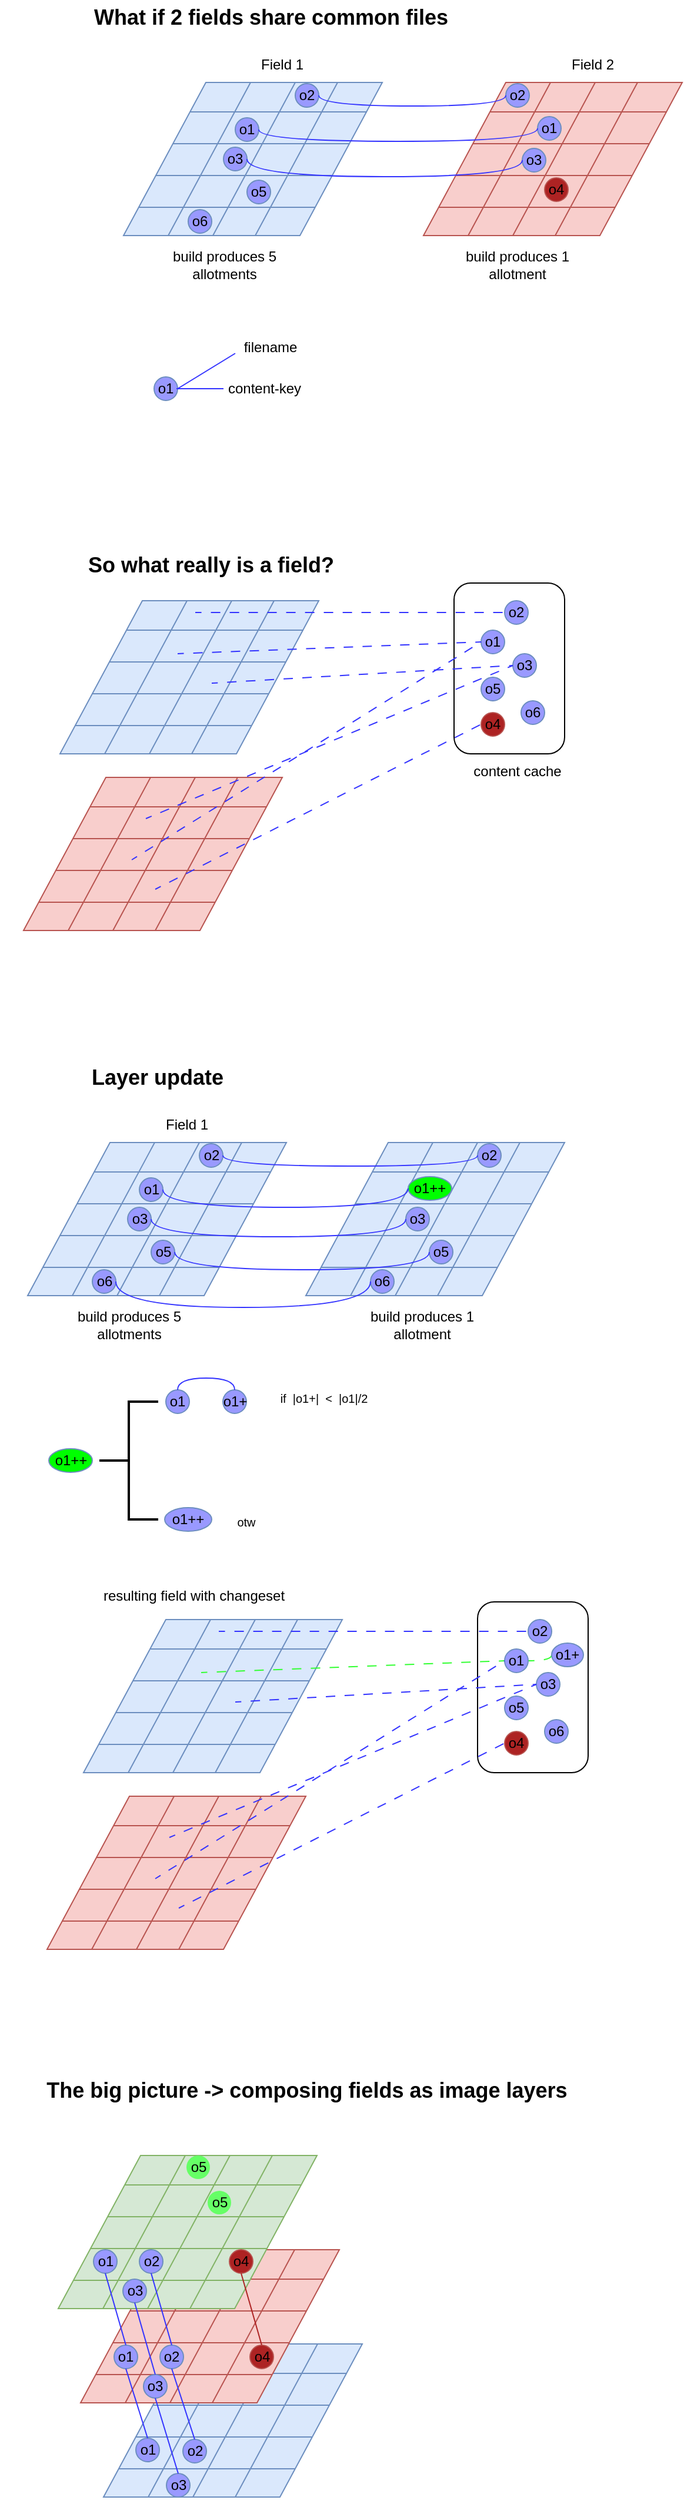 <mxfile version="16.4.0" type="device"><diagram id="jOi29RZiI9eznV0asZd0" name="Page-1"><mxGraphModel dx="1181" dy="723" grid="1" gridSize="10" guides="1" tooltips="1" connect="1" arrows="1" fold="1" page="1" pageScale="1" pageWidth="827" pageHeight="1169" math="0" shadow="0"><root><mxCell id="0"/><mxCell id="1" parent="0"/><mxCell id="IsDA17xiSCHmRBiUhdpN-130" value="" style="shape=parallelogram;perimeter=parallelogramPerimeter;whiteSpace=wrap;html=1;fixedSize=1;size=70;sketch=0;fillColor=#dae8fc;strokeColor=#6c8ebf;" parent="1" vertex="1"><mxGeometry x="270" y="1150" width="220" height="130" as="geometry"/></mxCell><mxCell id="IsDA17xiSCHmRBiUhdpN-131" value="" style="endArrow=none;html=1;rounded=0;fillColor=#dae8fc;strokeColor=#6c8ebf;" parent="1" edge="1"><mxGeometry width="50" height="50" relative="1" as="geometry"><mxPoint x="308" y="1280" as="sourcePoint"/><mxPoint x="378" y="1150" as="targetPoint"/></mxGeometry></mxCell><mxCell id="IsDA17xiSCHmRBiUhdpN-132" value="" style="endArrow=none;html=1;rounded=0;fillColor=#dae8fc;strokeColor=#6c8ebf;" parent="1" edge="1"><mxGeometry width="50" height="50" relative="1" as="geometry"><mxPoint x="346" y="1280" as="sourcePoint"/><mxPoint x="416" y="1150" as="targetPoint"/></mxGeometry></mxCell><mxCell id="IsDA17xiSCHmRBiUhdpN-133" value="" style="endArrow=none;html=1;rounded=0;fillColor=#dae8fc;strokeColor=#6c8ebf;" parent="1" edge="1"><mxGeometry width="50" height="50" relative="1" as="geometry"><mxPoint x="382" y="1280" as="sourcePoint"/><mxPoint x="452" y="1150" as="targetPoint"/></mxGeometry></mxCell><mxCell id="IsDA17xiSCHmRBiUhdpN-134" value="" style="endArrow=none;html=1;rounded=0;fillColor=#dae8fc;strokeColor=#6c8ebf;" parent="1" edge="1"><mxGeometry width="50" height="50" relative="1" as="geometry"><mxPoint x="327" y="1175" as="sourcePoint"/><mxPoint x="477" y="1175" as="targetPoint"/></mxGeometry></mxCell><mxCell id="IsDA17xiSCHmRBiUhdpN-135" value="" style="endArrow=none;html=1;rounded=0;fillColor=#dae8fc;strokeColor=#6c8ebf;" parent="1" edge="1"><mxGeometry width="50" height="50" relative="1" as="geometry"><mxPoint x="312" y="1202" as="sourcePoint"/><mxPoint x="462" y="1202" as="targetPoint"/></mxGeometry></mxCell><mxCell id="IsDA17xiSCHmRBiUhdpN-136" value="" style="endArrow=none;html=1;rounded=0;fillColor=#dae8fc;strokeColor=#6c8ebf;" parent="1" edge="1"><mxGeometry width="50" height="50" relative="1" as="geometry"><mxPoint x="297" y="1229" as="sourcePoint"/><mxPoint x="447" y="1229" as="targetPoint"/></mxGeometry></mxCell><mxCell id="IsDA17xiSCHmRBiUhdpN-137" value="" style="endArrow=none;html=1;rounded=0;fillColor=#dae8fc;strokeColor=#6c8ebf;" parent="1" edge="1"><mxGeometry width="50" height="50" relative="1" as="geometry"><mxPoint x="283" y="1256" as="sourcePoint"/><mxPoint x="433" y="1256" as="targetPoint"/></mxGeometry></mxCell><mxCell id="IsDA17xiSCHmRBiUhdpN-138" value="o1++" style="ellipse;whiteSpace=wrap;html=1;sketch=0;fillColor=#00FF00;strokeColor=#6c8ebf;" parent="1" vertex="1"><mxGeometry x="357" y="1179" width="37" height="20" as="geometry"/></mxCell><mxCell id="IsDA17xiSCHmRBiUhdpN-139" value="o2" style="ellipse;whiteSpace=wrap;html=1;sketch=0;fillColor=#9999FF;strokeColor=#6c8ebf;" parent="1" vertex="1"><mxGeometry x="416" y="1151" width="20" height="20" as="geometry"/></mxCell><mxCell id="IsDA17xiSCHmRBiUhdpN-140" value="o3" style="ellipse;whiteSpace=wrap;html=1;sketch=0;fillColor=#9999FF;strokeColor=#6c8ebf;" parent="1" vertex="1"><mxGeometry x="355" y="1205" width="20" height="20" as="geometry"/></mxCell><mxCell id="IsDA17xiSCHmRBiUhdpN-141" value="o6" style="ellipse;whiteSpace=wrap;html=1;sketch=0;fillColor=#9999FF;strokeColor=#6c8ebf;" parent="1" vertex="1"><mxGeometry x="325" y="1258" width="20" height="20" as="geometry"/></mxCell><mxCell id="IsDA17xiSCHmRBiUhdpN-142" value="o5" style="ellipse;whiteSpace=wrap;html=1;sketch=0;fillColor=#9999FF;strokeColor=#6c8ebf;" parent="1" vertex="1"><mxGeometry x="375" y="1233" width="20" height="20" as="geometry"/></mxCell><mxCell id="IsDA17xiSCHmRBiUhdpN-88" value="" style="rounded=1;whiteSpace=wrap;html=1;sketch=0;fillColor=none;" parent="1" vertex="1"><mxGeometry x="396" y="675" width="94" height="145" as="geometry"/></mxCell><mxCell id="IsDA17xiSCHmRBiUhdpN-22" value="" style="shape=parallelogram;perimeter=parallelogramPerimeter;whiteSpace=wrap;html=1;fixedSize=1;size=70;sketch=0;fillColor=#f8cecc;strokeColor=#b85450;" parent="1" vertex="1"><mxGeometry x="370" y="250" width="220" height="130" as="geometry"/></mxCell><mxCell id="IsDA17xiSCHmRBiUhdpN-23" value="" style="endArrow=none;html=1;rounded=0;fillColor=#f8cecc;strokeColor=#b85450;" parent="1" edge="1"><mxGeometry width="50" height="50" relative="1" as="geometry"><mxPoint x="408" y="380" as="sourcePoint"/><mxPoint x="478" y="250" as="targetPoint"/></mxGeometry></mxCell><mxCell id="IsDA17xiSCHmRBiUhdpN-24" value="" style="endArrow=none;html=1;rounded=0;fillColor=#f8cecc;strokeColor=#b85450;" parent="1" edge="1"><mxGeometry width="50" height="50" relative="1" as="geometry"><mxPoint x="446" y="380" as="sourcePoint"/><mxPoint x="516" y="250" as="targetPoint"/></mxGeometry></mxCell><mxCell id="IsDA17xiSCHmRBiUhdpN-25" value="" style="endArrow=none;html=1;rounded=0;fillColor=#f8cecc;strokeColor=#b85450;" parent="1" edge="1"><mxGeometry width="50" height="50" relative="1" as="geometry"><mxPoint x="482" y="380" as="sourcePoint"/><mxPoint x="552" y="250" as="targetPoint"/></mxGeometry></mxCell><mxCell id="IsDA17xiSCHmRBiUhdpN-26" value="" style="endArrow=none;html=1;rounded=0;fillColor=#f8cecc;strokeColor=#b85450;" parent="1" edge="1"><mxGeometry width="50" height="50" relative="1" as="geometry"><mxPoint x="427" y="275" as="sourcePoint"/><mxPoint x="577" y="275" as="targetPoint"/></mxGeometry></mxCell><mxCell id="IsDA17xiSCHmRBiUhdpN-27" value="" style="endArrow=none;html=1;rounded=0;fillColor=#f8cecc;strokeColor=#b85450;" parent="1" edge="1"><mxGeometry width="50" height="50" relative="1" as="geometry"><mxPoint x="412" y="302" as="sourcePoint"/><mxPoint x="562" y="302" as="targetPoint"/></mxGeometry></mxCell><mxCell id="IsDA17xiSCHmRBiUhdpN-28" value="" style="endArrow=none;html=1;rounded=0;fillColor=#f8cecc;strokeColor=#b85450;" parent="1" edge="1"><mxGeometry width="50" height="50" relative="1" as="geometry"><mxPoint x="397" y="329" as="sourcePoint"/><mxPoint x="547" y="329" as="targetPoint"/></mxGeometry></mxCell><mxCell id="IsDA17xiSCHmRBiUhdpN-29" value="" style="endArrow=none;html=1;rounded=0;fillColor=#f8cecc;strokeColor=#b85450;" parent="1" edge="1"><mxGeometry width="50" height="50" relative="1" as="geometry"><mxPoint x="383" y="356" as="sourcePoint"/><mxPoint x="533" y="356" as="targetPoint"/></mxGeometry></mxCell><mxCell id="IsDA17xiSCHmRBiUhdpN-1" value="" style="shape=parallelogram;perimeter=parallelogramPerimeter;whiteSpace=wrap;html=1;fixedSize=1;size=70;sketch=0;fillColor=#dae8fc;strokeColor=#6c8ebf;" parent="1" vertex="1"><mxGeometry x="115" y="250" width="220" height="130" as="geometry"/></mxCell><mxCell id="IsDA17xiSCHmRBiUhdpN-4" value="" style="endArrow=none;html=1;rounded=0;fillColor=#dae8fc;strokeColor=#6c8ebf;" parent="1" edge="1"><mxGeometry width="50" height="50" relative="1" as="geometry"><mxPoint x="153" y="380" as="sourcePoint"/><mxPoint x="223" y="250" as="targetPoint"/></mxGeometry></mxCell><mxCell id="IsDA17xiSCHmRBiUhdpN-5" value="" style="endArrow=none;html=1;rounded=0;fillColor=#dae8fc;strokeColor=#6c8ebf;" parent="1" edge="1"><mxGeometry width="50" height="50" relative="1" as="geometry"><mxPoint x="191" y="380" as="sourcePoint"/><mxPoint x="261" y="250" as="targetPoint"/></mxGeometry></mxCell><mxCell id="IsDA17xiSCHmRBiUhdpN-6" value="" style="endArrow=none;html=1;rounded=0;fillColor=#dae8fc;strokeColor=#6c8ebf;" parent="1" edge="1"><mxGeometry width="50" height="50" relative="1" as="geometry"><mxPoint x="227" y="380" as="sourcePoint"/><mxPoint x="297" y="250" as="targetPoint"/></mxGeometry></mxCell><mxCell id="IsDA17xiSCHmRBiUhdpN-7" value="" style="endArrow=none;html=1;rounded=0;fillColor=#dae8fc;strokeColor=#6c8ebf;" parent="1" edge="1"><mxGeometry width="50" height="50" relative="1" as="geometry"><mxPoint x="172" y="275" as="sourcePoint"/><mxPoint x="322" y="275" as="targetPoint"/></mxGeometry></mxCell><mxCell id="IsDA17xiSCHmRBiUhdpN-8" value="" style="endArrow=none;html=1;rounded=0;fillColor=#dae8fc;strokeColor=#6c8ebf;" parent="1" edge="1"><mxGeometry width="50" height="50" relative="1" as="geometry"><mxPoint x="157" y="302" as="sourcePoint"/><mxPoint x="307" y="302" as="targetPoint"/></mxGeometry></mxCell><mxCell id="IsDA17xiSCHmRBiUhdpN-9" value="" style="endArrow=none;html=1;rounded=0;fillColor=#dae8fc;strokeColor=#6c8ebf;" parent="1" edge="1"><mxGeometry width="50" height="50" relative="1" as="geometry"><mxPoint x="142" y="329" as="sourcePoint"/><mxPoint x="292" y="329" as="targetPoint"/></mxGeometry></mxCell><mxCell id="IsDA17xiSCHmRBiUhdpN-10" value="" style="endArrow=none;html=1;rounded=0;fillColor=#dae8fc;strokeColor=#6c8ebf;" parent="1" edge="1"><mxGeometry width="50" height="50" relative="1" as="geometry"><mxPoint x="128" y="356" as="sourcePoint"/><mxPoint x="278" y="356" as="targetPoint"/></mxGeometry></mxCell><mxCell id="IsDA17xiSCHmRBiUhdpN-30" value="o1" style="ellipse;whiteSpace=wrap;html=1;sketch=0;fillColor=#9999FF;strokeColor=#6c8ebf;" parent="1" vertex="1"><mxGeometry x="210" y="280" width="20" height="20" as="geometry"/></mxCell><mxCell id="IsDA17xiSCHmRBiUhdpN-31" value="o2" style="ellipse;whiteSpace=wrap;html=1;sketch=0;fillColor=#9999FF;strokeColor=#6c8ebf;" parent="1" vertex="1"><mxGeometry x="261" y="251" width="20" height="20" as="geometry"/></mxCell><mxCell id="IsDA17xiSCHmRBiUhdpN-32" value="o3" style="ellipse;whiteSpace=wrap;html=1;sketch=0;fillColor=#9999FF;strokeColor=#6c8ebf;" parent="1" vertex="1"><mxGeometry x="200" y="305" width="20" height="20" as="geometry"/></mxCell><mxCell id="IsDA17xiSCHmRBiUhdpN-33" value="o4" style="ellipse;whiteSpace=wrap;html=1;sketch=0;fillColor=#AD2323;strokeColor=#b85450;" parent="1" vertex="1"><mxGeometry x="473" y="331" width="20" height="20" as="geometry"/></mxCell><mxCell id="IsDA17xiSCHmRBiUhdpN-34" value="o2" style="ellipse;whiteSpace=wrap;html=1;sketch=0;fillColor=#9999FF;strokeColor=#6c8ebf;" parent="1" vertex="1"><mxGeometry x="440" y="251" width="20" height="20" as="geometry"/></mxCell><mxCell id="IsDA17xiSCHmRBiUhdpN-35" value="o1" style="ellipse;whiteSpace=wrap;html=1;sketch=0;fillColor=#9999FF;strokeColor=#6c8ebf;" parent="1" vertex="1"><mxGeometry x="467" y="279" width="20" height="20" as="geometry"/></mxCell><mxCell id="IsDA17xiSCHmRBiUhdpN-36" value="o3" style="ellipse;whiteSpace=wrap;html=1;sketch=0;fillColor=#9999FF;strokeColor=#6c8ebf;" parent="1" vertex="1"><mxGeometry x="454" y="306" width="20" height="20" as="geometry"/></mxCell><mxCell id="IsDA17xiSCHmRBiUhdpN-37" value="o6" style="ellipse;whiteSpace=wrap;html=1;sketch=0;fillColor=#9999FF;strokeColor=#6c8ebf;" parent="1" vertex="1"><mxGeometry x="170" y="358" width="20" height="20" as="geometry"/></mxCell><mxCell id="IsDA17xiSCHmRBiUhdpN-38" value="o5" style="ellipse;whiteSpace=wrap;html=1;sketch=0;fillColor=#9999FF;strokeColor=#6c8ebf;" parent="1" vertex="1"><mxGeometry x="220" y="333" width="20" height="20" as="geometry"/></mxCell><mxCell id="IsDA17xiSCHmRBiUhdpN-39" value="" style="endArrow=none;html=1;rounded=0;exitX=1;exitY=0.5;exitDx=0;exitDy=0;entryX=0;entryY=0.5;entryDx=0;entryDy=0;edgeStyle=orthogonalEdgeStyle;curved=1;fillColor=#dae8fc;strokeColor=#3333FF;" parent="1" source="IsDA17xiSCHmRBiUhdpN-31" target="IsDA17xiSCHmRBiUhdpN-34" edge="1"><mxGeometry width="50" height="50" relative="1" as="geometry"><mxPoint x="350" y="340" as="sourcePoint"/><mxPoint x="400" y="290" as="targetPoint"/><Array as="points"><mxPoint x="281" y="270"/><mxPoint x="440" y="270"/></Array></mxGeometry></mxCell><mxCell id="IsDA17xiSCHmRBiUhdpN-40" value="" style="endArrow=none;html=1;rounded=0;exitX=1;exitY=0.5;exitDx=0;exitDy=0;entryX=0;entryY=0.5;entryDx=0;entryDy=0;edgeStyle=orthogonalEdgeStyle;curved=1;strokeColor=#3333FF;" parent="1" source="IsDA17xiSCHmRBiUhdpN-30" target="IsDA17xiSCHmRBiUhdpN-35" edge="1"><mxGeometry width="50" height="50" relative="1" as="geometry"><mxPoint x="291.0" y="271" as="sourcePoint"/><mxPoint x="450.0" y="271" as="targetPoint"/><Array as="points"><mxPoint x="230" y="300"/><mxPoint x="467" y="300"/></Array></mxGeometry></mxCell><mxCell id="IsDA17xiSCHmRBiUhdpN-41" value="" style="endArrow=none;html=1;rounded=0;exitX=1;exitY=0.5;exitDx=0;exitDy=0;entryX=0;entryY=0.5;entryDx=0;entryDy=0;edgeStyle=orthogonalEdgeStyle;curved=1;strokeColor=#3333FF;" parent="1" source="IsDA17xiSCHmRBiUhdpN-32" target="IsDA17xiSCHmRBiUhdpN-36" edge="1"><mxGeometry width="50" height="50" relative="1" as="geometry"><mxPoint x="220" y="310" as="sourcePoint"/><mxPoint x="457" y="309" as="targetPoint"/><Array as="points"><mxPoint x="220" y="330"/><mxPoint x="454" y="330"/></Array></mxGeometry></mxCell><mxCell id="IsDA17xiSCHmRBiUhdpN-42" value="build produces 5 allotments" style="text;html=1;strokeColor=none;fillColor=none;align=center;verticalAlign=middle;whiteSpace=wrap;rounded=0;sketch=0;" parent="1" vertex="1"><mxGeometry x="141" y="390" width="120" height="30" as="geometry"/></mxCell><mxCell id="IsDA17xiSCHmRBiUhdpN-43" value="build produces 1 allotment" style="text;html=1;strokeColor=none;fillColor=none;align=center;verticalAlign=middle;whiteSpace=wrap;rounded=0;sketch=0;" parent="1" vertex="1"><mxGeometry x="390" y="390" width="120" height="30" as="geometry"/></mxCell><mxCell id="IsDA17xiSCHmRBiUhdpN-44" value="Field 1" style="text;html=1;strokeColor=none;fillColor=none;align=center;verticalAlign=middle;whiteSpace=wrap;rounded=0;sketch=0;" parent="1" vertex="1"><mxGeometry x="190" y="220" width="120" height="30" as="geometry"/></mxCell><mxCell id="IsDA17xiSCHmRBiUhdpN-45" value="Field 2" style="text;html=1;strokeColor=none;fillColor=none;align=center;verticalAlign=middle;whiteSpace=wrap;rounded=0;sketch=0;" parent="1" vertex="1"><mxGeometry x="454" y="220" width="120" height="30" as="geometry"/></mxCell><mxCell id="IsDA17xiSCHmRBiUhdpN-46" value="o1" style="ellipse;whiteSpace=wrap;html=1;sketch=0;fillColor=#9999FF;strokeColor=#6c8ebf;" parent="1" vertex="1"><mxGeometry x="141" y="500" width="20" height="20" as="geometry"/></mxCell><mxCell id="IsDA17xiSCHmRBiUhdpN-47" value="" style="endArrow=none;html=1;rounded=0;strokeColor=#3333FF;curved=1;exitX=1;exitY=0.5;exitDx=0;exitDy=0;" parent="1" source="IsDA17xiSCHmRBiUhdpN-46" edge="1"><mxGeometry width="50" height="50" relative="1" as="geometry"><mxPoint x="320" y="450" as="sourcePoint"/><mxPoint x="210" y="480" as="targetPoint"/></mxGeometry></mxCell><mxCell id="IsDA17xiSCHmRBiUhdpN-49" value="filename" style="text;html=1;strokeColor=none;fillColor=none;align=center;verticalAlign=middle;whiteSpace=wrap;rounded=0;sketch=0;" parent="1" vertex="1"><mxGeometry x="210" y="460" width="60" height="30" as="geometry"/></mxCell><mxCell id="IsDA17xiSCHmRBiUhdpN-50" value="" style="endArrow=none;html=1;rounded=0;strokeColor=#3333FF;curved=1;" parent="1" edge="1"><mxGeometry width="50" height="50" relative="1" as="geometry"><mxPoint x="160" y="510" as="sourcePoint"/><mxPoint x="200" y="510" as="targetPoint"/></mxGeometry></mxCell><mxCell id="IsDA17xiSCHmRBiUhdpN-51" value="content-key" style="text;html=1;strokeColor=none;fillColor=none;align=center;verticalAlign=middle;whiteSpace=wrap;rounded=0;sketch=0;" parent="1" vertex="1"><mxGeometry x="200" y="495" width="70" height="30" as="geometry"/></mxCell><mxCell id="IsDA17xiSCHmRBiUhdpN-53" value="" style="shape=parallelogram;perimeter=parallelogramPerimeter;whiteSpace=wrap;html=1;fixedSize=1;size=70;sketch=0;fillColor=#dae8fc;strokeColor=#6c8ebf;" parent="1" vertex="1"><mxGeometry x="61" y="690" width="220" height="130" as="geometry"/></mxCell><mxCell id="IsDA17xiSCHmRBiUhdpN-54" value="" style="endArrow=none;html=1;rounded=0;fillColor=#dae8fc;strokeColor=#6c8ebf;" parent="1" edge="1"><mxGeometry width="50" height="50" relative="1" as="geometry"><mxPoint x="99" y="820" as="sourcePoint"/><mxPoint x="169" y="690" as="targetPoint"/></mxGeometry></mxCell><mxCell id="IsDA17xiSCHmRBiUhdpN-55" value="" style="endArrow=none;html=1;rounded=0;fillColor=#dae8fc;strokeColor=#6c8ebf;" parent="1" edge="1"><mxGeometry width="50" height="50" relative="1" as="geometry"><mxPoint x="137.0" y="820" as="sourcePoint"/><mxPoint x="207" y="690" as="targetPoint"/></mxGeometry></mxCell><mxCell id="IsDA17xiSCHmRBiUhdpN-56" value="" style="endArrow=none;html=1;rounded=0;fillColor=#dae8fc;strokeColor=#6c8ebf;" parent="1" edge="1"><mxGeometry width="50" height="50" relative="1" as="geometry"><mxPoint x="173" y="820" as="sourcePoint"/><mxPoint x="243" y="690" as="targetPoint"/></mxGeometry></mxCell><mxCell id="IsDA17xiSCHmRBiUhdpN-57" value="" style="endArrow=none;html=1;rounded=0;fillColor=#dae8fc;strokeColor=#6c8ebf;" parent="1" edge="1"><mxGeometry width="50" height="50" relative="1" as="geometry"><mxPoint x="118" y="715" as="sourcePoint"/><mxPoint x="268" y="715" as="targetPoint"/></mxGeometry></mxCell><mxCell id="IsDA17xiSCHmRBiUhdpN-58" value="" style="endArrow=none;html=1;rounded=0;fillColor=#dae8fc;strokeColor=#6c8ebf;" parent="1" edge="1"><mxGeometry width="50" height="50" relative="1" as="geometry"><mxPoint x="103" y="742" as="sourcePoint"/><mxPoint x="253" y="742" as="targetPoint"/></mxGeometry></mxCell><mxCell id="IsDA17xiSCHmRBiUhdpN-59" value="" style="endArrow=none;html=1;rounded=0;fillColor=#dae8fc;strokeColor=#6c8ebf;" parent="1" edge="1"><mxGeometry width="50" height="50" relative="1" as="geometry"><mxPoint x="88" y="769" as="sourcePoint"/><mxPoint x="238" y="769" as="targetPoint"/></mxGeometry></mxCell><mxCell id="IsDA17xiSCHmRBiUhdpN-60" value="" style="endArrow=none;html=1;rounded=0;fillColor=#dae8fc;strokeColor=#6c8ebf;" parent="1" edge="1"><mxGeometry width="50" height="50" relative="1" as="geometry"><mxPoint x="74" y="796" as="sourcePoint"/><mxPoint x="224" y="796" as="targetPoint"/></mxGeometry></mxCell><mxCell id="IsDA17xiSCHmRBiUhdpN-61" value="o1" style="ellipse;whiteSpace=wrap;html=1;sketch=0;fillColor=#9999FF;strokeColor=#6c8ebf;" parent="1" vertex="1"><mxGeometry x="419" y="715" width="20" height="20" as="geometry"/></mxCell><mxCell id="IsDA17xiSCHmRBiUhdpN-62" value="o2" style="ellipse;whiteSpace=wrap;html=1;sketch=0;fillColor=#9999FF;strokeColor=#6c8ebf;" parent="1" vertex="1"><mxGeometry x="439" y="690" width="20" height="20" as="geometry"/></mxCell><mxCell id="IsDA17xiSCHmRBiUhdpN-63" value="o3" style="ellipse;whiteSpace=wrap;html=1;sketch=0;fillColor=#9999FF;strokeColor=#6c8ebf;" parent="1" vertex="1"><mxGeometry x="446" y="735" width="20" height="20" as="geometry"/></mxCell><mxCell id="IsDA17xiSCHmRBiUhdpN-64" value="o6" style="ellipse;whiteSpace=wrap;html=1;sketch=0;fillColor=#9999FF;strokeColor=#6c8ebf;" parent="1" vertex="1"><mxGeometry x="453" y="775" width="20" height="20" as="geometry"/></mxCell><mxCell id="IsDA17xiSCHmRBiUhdpN-65" value="o5" style="ellipse;whiteSpace=wrap;html=1;sketch=0;fillColor=#9999FF;strokeColor=#6c8ebf;" parent="1" vertex="1"><mxGeometry x="419" y="755" width="20" height="20" as="geometry"/></mxCell><mxCell id="IsDA17xiSCHmRBiUhdpN-66" value="o4" style="ellipse;whiteSpace=wrap;html=1;sketch=0;fillColor=#AD2323;strokeColor=#b85450;" parent="1" vertex="1"><mxGeometry x="419" y="785" width="20" height="20" as="geometry"/></mxCell><mxCell id="IsDA17xiSCHmRBiUhdpN-69" value="" style="endArrow=none;html=1;rounded=0;strokeColor=#3333FF;curved=1;entryX=0;entryY=0.5;entryDx=0;entryDy=0;flowAnimation=1;noJump=0;" parent="1" target="IsDA17xiSCHmRBiUhdpN-62" edge="1"><mxGeometry width="50" height="50" relative="1" as="geometry"><mxPoint x="176" y="700" as="sourcePoint"/><mxPoint x="226" y="720" as="targetPoint"/></mxGeometry></mxCell><mxCell id="IsDA17xiSCHmRBiUhdpN-70" value="content cache" style="text;html=1;strokeColor=none;fillColor=none;align=center;verticalAlign=middle;whiteSpace=wrap;rounded=0;sketch=0;" parent="1" vertex="1"><mxGeometry x="350" y="820" width="200" height="30" as="geometry"/></mxCell><mxCell id="IsDA17xiSCHmRBiUhdpN-71" value="" style="endArrow=none;html=1;rounded=0;strokeColor=#3333FF;curved=1;entryX=0;entryY=0.5;entryDx=0;entryDy=0;flowAnimation=1;" parent="1" target="IsDA17xiSCHmRBiUhdpN-61" edge="1"><mxGeometry width="50" height="50" relative="1" as="geometry"><mxPoint x="161" y="735" as="sourcePoint"/><mxPoint x="320" y="685" as="targetPoint"/></mxGeometry></mxCell><mxCell id="IsDA17xiSCHmRBiUhdpN-72" value="" style="endArrow=none;html=1;rounded=0;strokeColor=#3333FF;curved=1;entryX=0;entryY=0.5;entryDx=0;entryDy=0;flowAnimation=1;" parent="1" target="IsDA17xiSCHmRBiUhdpN-63" edge="1"><mxGeometry width="50" height="50" relative="1" as="geometry"><mxPoint x="190.0" y="760" as="sourcePoint"/><mxPoint x="448" y="750" as="targetPoint"/></mxGeometry></mxCell><mxCell id="IsDA17xiSCHmRBiUhdpN-73" value="" style="shape=parallelogram;perimeter=parallelogramPerimeter;whiteSpace=wrap;html=1;fixedSize=1;size=70;sketch=0;fillColor=#f8cecc;strokeColor=#b85450;" parent="1" vertex="1"><mxGeometry x="30" y="840" width="220" height="130" as="geometry"/></mxCell><mxCell id="IsDA17xiSCHmRBiUhdpN-74" value="" style="endArrow=none;html=1;rounded=0;fillColor=#f8cecc;strokeColor=#b85450;" parent="1" edge="1"><mxGeometry width="50" height="50" relative="1" as="geometry"><mxPoint x="68" y="970" as="sourcePoint"/><mxPoint x="138" y="840" as="targetPoint"/></mxGeometry></mxCell><mxCell id="IsDA17xiSCHmRBiUhdpN-75" value="" style="endArrow=none;html=1;rounded=0;fillColor=#f8cecc;strokeColor=#b85450;" parent="1" edge="1"><mxGeometry width="50" height="50" relative="1" as="geometry"><mxPoint x="106" y="970" as="sourcePoint"/><mxPoint x="176" y="840" as="targetPoint"/></mxGeometry></mxCell><mxCell id="IsDA17xiSCHmRBiUhdpN-76" value="" style="endArrow=none;html=1;rounded=0;fillColor=#f8cecc;strokeColor=#b85450;" parent="1" edge="1"><mxGeometry width="50" height="50" relative="1" as="geometry"><mxPoint x="142" y="970" as="sourcePoint"/><mxPoint x="212" y="840" as="targetPoint"/></mxGeometry></mxCell><mxCell id="IsDA17xiSCHmRBiUhdpN-77" value="" style="endArrow=none;html=1;rounded=0;fillColor=#f8cecc;strokeColor=#b85450;" parent="1" edge="1"><mxGeometry width="50" height="50" relative="1" as="geometry"><mxPoint x="87" y="865" as="sourcePoint"/><mxPoint x="237" y="865" as="targetPoint"/></mxGeometry></mxCell><mxCell id="IsDA17xiSCHmRBiUhdpN-78" value="" style="endArrow=none;html=1;rounded=0;fillColor=#f8cecc;strokeColor=#b85450;" parent="1" edge="1"><mxGeometry width="50" height="50" relative="1" as="geometry"><mxPoint x="72" y="892" as="sourcePoint"/><mxPoint x="222" y="892" as="targetPoint"/></mxGeometry></mxCell><mxCell id="IsDA17xiSCHmRBiUhdpN-79" value="" style="endArrow=none;html=1;rounded=0;fillColor=#f8cecc;strokeColor=#b85450;" parent="1" edge="1"><mxGeometry width="50" height="50" relative="1" as="geometry"><mxPoint x="57" y="919" as="sourcePoint"/><mxPoint x="207" y="919" as="targetPoint"/></mxGeometry></mxCell><mxCell id="IsDA17xiSCHmRBiUhdpN-80" value="" style="endArrow=none;html=1;rounded=0;fillColor=#f8cecc;strokeColor=#b85450;" parent="1" edge="1"><mxGeometry width="50" height="50" relative="1" as="geometry"><mxPoint x="43" y="946" as="sourcePoint"/><mxPoint x="193" y="946" as="targetPoint"/></mxGeometry></mxCell><mxCell id="IsDA17xiSCHmRBiUhdpN-85" value="" style="endArrow=none;html=1;rounded=0;strokeColor=#3333FF;curved=1;entryX=0;entryY=0.5;entryDx=0;entryDy=0;flowAnimation=1;" parent="1" target="IsDA17xiSCHmRBiUhdpN-63" edge="1"><mxGeometry width="50" height="50" relative="1" as="geometry"><mxPoint x="134.0" y="875" as="sourcePoint"/><mxPoint x="390.0" y="860" as="targetPoint"/></mxGeometry></mxCell><mxCell id="IsDA17xiSCHmRBiUhdpN-86" value="" style="endArrow=none;html=1;rounded=0;strokeColor=#3333FF;curved=1;entryX=0;entryY=0.5;entryDx=0;entryDy=0;noJump=0;ignoreEdge=0;orthogonal=0;fixDash=0;metaEdit=0;comic=0;enumerate=0;orthogonalLoop=0;flowAnimation=1;" parent="1" target="IsDA17xiSCHmRBiUhdpN-61" edge="1"><mxGeometry width="50" height="50" relative="1" as="geometry"><mxPoint x="122" y="910" as="sourcePoint"/><mxPoint x="238.0" y="755" as="targetPoint"/></mxGeometry></mxCell><mxCell id="IsDA17xiSCHmRBiUhdpN-87" value="" style="endArrow=none;html=1;rounded=0;strokeColor=#3333FF;curved=1;entryX=0;entryY=0.5;entryDx=0;entryDy=0;noJump=0;ignoreEdge=0;orthogonal=0;fixDash=0;metaEdit=0;comic=0;enumerate=0;orthogonalLoop=0;flowAnimation=1;" parent="1" target="IsDA17xiSCHmRBiUhdpN-66" edge="1"><mxGeometry width="50" height="50" relative="1" as="geometry"><mxPoint x="142" y="935" as="sourcePoint"/><mxPoint x="281" y="770" as="targetPoint"/></mxGeometry></mxCell><mxCell id="IsDA17xiSCHmRBiUhdpN-105" value="" style="shape=parallelogram;perimeter=parallelogramPerimeter;whiteSpace=wrap;html=1;fixedSize=1;size=70;sketch=0;fillColor=#dae8fc;strokeColor=#6c8ebf;" parent="1" vertex="1"><mxGeometry x="33.5" y="1150" width="220" height="130" as="geometry"/></mxCell><mxCell id="IsDA17xiSCHmRBiUhdpN-106" value="" style="endArrow=none;html=1;rounded=0;fillColor=#dae8fc;strokeColor=#6c8ebf;" parent="1" edge="1"><mxGeometry width="50" height="50" relative="1" as="geometry"><mxPoint x="71.5" y="1280" as="sourcePoint"/><mxPoint x="141.5" y="1150" as="targetPoint"/></mxGeometry></mxCell><mxCell id="IsDA17xiSCHmRBiUhdpN-107" value="" style="endArrow=none;html=1;rounded=0;fillColor=#dae8fc;strokeColor=#6c8ebf;" parent="1" edge="1"><mxGeometry width="50" height="50" relative="1" as="geometry"><mxPoint x="109.5" y="1280" as="sourcePoint"/><mxPoint x="179.5" y="1150" as="targetPoint"/></mxGeometry></mxCell><mxCell id="IsDA17xiSCHmRBiUhdpN-108" value="" style="endArrow=none;html=1;rounded=0;fillColor=#dae8fc;strokeColor=#6c8ebf;" parent="1" edge="1"><mxGeometry width="50" height="50" relative="1" as="geometry"><mxPoint x="145.5" y="1280" as="sourcePoint"/><mxPoint x="215.5" y="1150" as="targetPoint"/></mxGeometry></mxCell><mxCell id="IsDA17xiSCHmRBiUhdpN-109" value="" style="endArrow=none;html=1;rounded=0;fillColor=#dae8fc;strokeColor=#6c8ebf;" parent="1" edge="1"><mxGeometry width="50" height="50" relative="1" as="geometry"><mxPoint x="90.5" y="1175" as="sourcePoint"/><mxPoint x="240.5" y="1175" as="targetPoint"/></mxGeometry></mxCell><mxCell id="IsDA17xiSCHmRBiUhdpN-110" value="" style="endArrow=none;html=1;rounded=0;fillColor=#dae8fc;strokeColor=#6c8ebf;" parent="1" edge="1"><mxGeometry width="50" height="50" relative="1" as="geometry"><mxPoint x="75.5" y="1202" as="sourcePoint"/><mxPoint x="225.5" y="1202" as="targetPoint"/></mxGeometry></mxCell><mxCell id="IsDA17xiSCHmRBiUhdpN-111" value="" style="endArrow=none;html=1;rounded=0;fillColor=#dae8fc;strokeColor=#6c8ebf;" parent="1" edge="1"><mxGeometry width="50" height="50" relative="1" as="geometry"><mxPoint x="60.5" y="1229" as="sourcePoint"/><mxPoint x="210.5" y="1229" as="targetPoint"/></mxGeometry></mxCell><mxCell id="IsDA17xiSCHmRBiUhdpN-112" value="" style="endArrow=none;html=1;rounded=0;fillColor=#dae8fc;strokeColor=#6c8ebf;" parent="1" edge="1"><mxGeometry width="50" height="50" relative="1" as="geometry"><mxPoint x="46.5" y="1256" as="sourcePoint"/><mxPoint x="196.5" y="1256" as="targetPoint"/></mxGeometry></mxCell><mxCell id="IsDA17xiSCHmRBiUhdpN-113" value="o1" style="ellipse;whiteSpace=wrap;html=1;sketch=0;fillColor=#9999FF;strokeColor=#6c8ebf;" parent="1" vertex="1"><mxGeometry x="128.5" y="1180" width="20" height="20" as="geometry"/></mxCell><mxCell id="IsDA17xiSCHmRBiUhdpN-114" value="o2" style="ellipse;whiteSpace=wrap;html=1;sketch=0;fillColor=#9999FF;strokeColor=#6c8ebf;" parent="1" vertex="1"><mxGeometry x="179.5" y="1151" width="20" height="20" as="geometry"/></mxCell><mxCell id="IsDA17xiSCHmRBiUhdpN-115" value="o3" style="ellipse;whiteSpace=wrap;html=1;sketch=0;fillColor=#9999FF;strokeColor=#6c8ebf;" parent="1" vertex="1"><mxGeometry x="118.5" y="1205" width="20" height="20" as="geometry"/></mxCell><mxCell id="IsDA17xiSCHmRBiUhdpN-120" value="o6" style="ellipse;whiteSpace=wrap;html=1;sketch=0;fillColor=#9999FF;strokeColor=#6c8ebf;" parent="1" vertex="1"><mxGeometry x="88.5" y="1258" width="20" height="20" as="geometry"/></mxCell><mxCell id="IsDA17xiSCHmRBiUhdpN-121" value="o5" style="ellipse;whiteSpace=wrap;html=1;sketch=0;fillColor=#9999FF;strokeColor=#6c8ebf;" parent="1" vertex="1"><mxGeometry x="138.5" y="1233" width="20" height="20" as="geometry"/></mxCell><mxCell id="IsDA17xiSCHmRBiUhdpN-122" value="" style="endArrow=none;html=1;rounded=0;exitX=1;exitY=0.5;exitDx=0;exitDy=0;entryX=0;entryY=0.5;entryDx=0;entryDy=0;edgeStyle=orthogonalEdgeStyle;curved=1;fillColor=#dae8fc;strokeColor=#3333FF;" parent="1" source="IsDA17xiSCHmRBiUhdpN-114" target="IsDA17xiSCHmRBiUhdpN-139" edge="1"><mxGeometry width="50" height="50" relative="1" as="geometry"><mxPoint x="268.5" y="1240" as="sourcePoint"/><mxPoint x="358.5" y="1161" as="targetPoint"/><Array as="points"><mxPoint x="200" y="1170"/><mxPoint x="416" y="1170"/></Array></mxGeometry></mxCell><mxCell id="IsDA17xiSCHmRBiUhdpN-124" value="" style="endArrow=none;html=1;rounded=0;exitX=1;exitY=0.5;exitDx=0;exitDy=0;entryX=0;entryY=0.5;entryDx=0;entryDy=0;edgeStyle=orthogonalEdgeStyle;curved=1;strokeColor=#3333FF;" parent="1" source="IsDA17xiSCHmRBiUhdpN-115" target="IsDA17xiSCHmRBiUhdpN-140" edge="1"><mxGeometry width="50" height="50" relative="1" as="geometry"><mxPoint x="138.5" y="1210" as="sourcePoint"/><mxPoint x="372.5" y="1216" as="targetPoint"/><Array as="points"><mxPoint x="139" y="1230"/><mxPoint x="355" y="1230"/></Array></mxGeometry></mxCell><mxCell id="IsDA17xiSCHmRBiUhdpN-125" value="build produces 5 allotments" style="text;html=1;strokeColor=none;fillColor=none;align=center;verticalAlign=middle;whiteSpace=wrap;rounded=0;sketch=0;" parent="1" vertex="1"><mxGeometry x="59.5" y="1290" width="120" height="30" as="geometry"/></mxCell><mxCell id="IsDA17xiSCHmRBiUhdpN-126" value="build produces 1 allotment" style="text;html=1;strokeColor=none;fillColor=none;align=center;verticalAlign=middle;whiteSpace=wrap;rounded=0;sketch=0;" parent="1" vertex="1"><mxGeometry x="308.5" y="1290" width="120" height="30" as="geometry"/></mxCell><mxCell id="IsDA17xiSCHmRBiUhdpN-127" value="Field 1" style="text;html=1;strokeColor=none;fillColor=none;align=center;verticalAlign=middle;whiteSpace=wrap;rounded=0;sketch=0;" parent="1" vertex="1"><mxGeometry x="108.5" y="1120" width="120" height="30" as="geometry"/></mxCell><mxCell id="IsDA17xiSCHmRBiUhdpN-129" value="&lt;b&gt;&lt;font style=&quot;font-size: 18px&quot;&gt;Layer update&lt;/font&gt;&lt;/b&gt;" style="text;html=1;strokeColor=none;fillColor=none;align=center;verticalAlign=middle;whiteSpace=wrap;rounded=0;sketch=0;" parent="1" vertex="1"><mxGeometry x="43.5" y="1080" width="200" height="30" as="geometry"/></mxCell><mxCell id="IsDA17xiSCHmRBiUhdpN-144" value="" style="endArrow=none;html=1;rounded=0;exitX=1;exitY=0.5;exitDx=0;exitDy=0;entryX=0;entryY=0.5;entryDx=0;entryDy=0;edgeStyle=orthogonalEdgeStyle;curved=1;strokeColor=#3333FF;" parent="1" source="IsDA17xiSCHmRBiUhdpN-121" target="IsDA17xiSCHmRBiUhdpN-142" edge="1"><mxGeometry width="50" height="50" relative="1" as="geometry"><mxPoint x="210" y="1243" as="sourcePoint"/><mxPoint x="426.5" y="1243" as="targetPoint"/><Array as="points"><mxPoint x="159" y="1258"/><mxPoint x="375" y="1258"/></Array></mxGeometry></mxCell><mxCell id="IsDA17xiSCHmRBiUhdpN-145" value="" style="endArrow=none;html=1;rounded=0;exitX=1;exitY=0.5;exitDx=0;exitDy=0;entryX=0;entryY=0.5;entryDx=0;entryDy=0;edgeStyle=orthogonalEdgeStyle;curved=1;strokeColor=#3333FF;" parent="1" source="IsDA17xiSCHmRBiUhdpN-120" target="IsDA17xiSCHmRBiUhdpN-141" edge="1"><mxGeometry width="50" height="50" relative="1" as="geometry"><mxPoint x="141" y="1275" as="sourcePoint"/><mxPoint x="357.5" y="1275" as="targetPoint"/><Array as="points"><mxPoint x="109" y="1290"/><mxPoint x="325" y="1290"/></Array></mxGeometry></mxCell><mxCell id="IsDA17xiSCHmRBiUhdpN-146" value="" style="endArrow=none;html=1;rounded=0;exitX=1;exitY=0.5;exitDx=0;exitDy=0;entryX=0;entryY=0.5;entryDx=0;entryDy=0;edgeStyle=orthogonalEdgeStyle;curved=1;strokeColor=#3333FF;" parent="1" target="IsDA17xiSCHmRBiUhdpN-138" edge="1"><mxGeometry width="50" height="50" relative="1" as="geometry"><mxPoint x="148.5" y="1190" as="sourcePoint"/><mxPoint x="365" y="1190" as="targetPoint"/><Array as="points"><mxPoint x="149" y="1205"/><mxPoint x="357" y="1205"/></Array></mxGeometry></mxCell><mxCell id="IsDA17xiSCHmRBiUhdpN-147" value="o1++" style="ellipse;whiteSpace=wrap;html=1;sketch=0;fillColor=#00FF00;strokeColor=#6c8ebf;" parent="1" vertex="1"><mxGeometry x="51.5" y="1410" width="37" height="20" as="geometry"/></mxCell><mxCell id="IsDA17xiSCHmRBiUhdpN-148" value="" style="strokeWidth=2;html=1;shape=mxgraph.flowchart.annotation_2;align=left;labelPosition=right;pointerEvents=1;sketch=0;fontSize=18;fillColor=#00FF00;" parent="1" vertex="1"><mxGeometry x="94.5" y="1370" width="50" height="100" as="geometry"/></mxCell><mxCell id="IsDA17xiSCHmRBiUhdpN-149" value="o1" style="ellipse;whiteSpace=wrap;html=1;sketch=0;fillColor=#9999FF;strokeColor=#6c8ebf;" parent="1" vertex="1"><mxGeometry x="151" y="1360" width="20" height="20" as="geometry"/></mxCell><mxCell id="IsDA17xiSCHmRBiUhdpN-150" value="o1+" style="ellipse;whiteSpace=wrap;html=1;sketch=0;fillColor=#9999FF;strokeColor=#6c8ebf;" parent="1" vertex="1"><mxGeometry x="199.5" y="1360" width="20" height="20" as="geometry"/></mxCell><mxCell id="IsDA17xiSCHmRBiUhdpN-151" value="" style="endArrow=none;html=1;rounded=0;exitX=0.5;exitY=0;exitDx=0;exitDy=0;edgeStyle=orthogonalEdgeStyle;curved=1;strokeColor=#3333FF;entryX=0.5;entryY=0;entryDx=0;entryDy=0;" parent="1" source="IsDA17xiSCHmRBiUhdpN-149" target="IsDA17xiSCHmRBiUhdpN-150" edge="1"><mxGeometry width="50" height="50" relative="1" as="geometry"><mxPoint x="240" y="1408" as="sourcePoint"/><mxPoint x="200" y="1370" as="targetPoint"/><Array as="points"><mxPoint x="161" y="1350"/><mxPoint x="210" y="1350"/></Array></mxGeometry></mxCell><mxCell id="IsDA17xiSCHmRBiUhdpN-152" value="&lt;font style=&quot;font-size: 10px&quot;&gt;if&amp;nbsp; |o1+|&amp;nbsp; &amp;lt;&amp;nbsp; |o1|/2&lt;/font&gt;" style="text;html=1;strokeColor=none;fillColor=none;align=center;verticalAlign=middle;whiteSpace=wrap;rounded=0;sketch=0;fontSize=18;" parent="1" vertex="1"><mxGeometry x="236" y="1350" width="99" height="30" as="geometry"/></mxCell><mxCell id="IsDA17xiSCHmRBiUhdpN-153" value="o1++" style="ellipse;whiteSpace=wrap;html=1;sketch=0;fillColor=#9999FF;strokeColor=#6c8ebf;" parent="1" vertex="1"><mxGeometry x="150" y="1460" width="40" height="20" as="geometry"/></mxCell><mxCell id="IsDA17xiSCHmRBiUhdpN-154" value="&lt;font style=&quot;font-size: 10px&quot;&gt;otw&lt;/font&gt;" style="text;html=1;strokeColor=none;fillColor=none;align=center;verticalAlign=middle;whiteSpace=wrap;rounded=0;sketch=0;fontSize=18;" parent="1" vertex="1"><mxGeometry x="170" y="1455" width="99" height="30" as="geometry"/></mxCell><mxCell id="IsDA17xiSCHmRBiUhdpN-155" value="" style="rounded=1;whiteSpace=wrap;html=1;sketch=0;fillColor=none;" parent="1" vertex="1"><mxGeometry x="416" y="1540" width="94" height="145" as="geometry"/></mxCell><mxCell id="IsDA17xiSCHmRBiUhdpN-156" value="" style="shape=parallelogram;perimeter=parallelogramPerimeter;whiteSpace=wrap;html=1;fixedSize=1;size=70;sketch=0;fillColor=#dae8fc;strokeColor=#6c8ebf;" parent="1" vertex="1"><mxGeometry x="81" y="1555" width="220" height="130" as="geometry"/></mxCell><mxCell id="IsDA17xiSCHmRBiUhdpN-157" value="" style="endArrow=none;html=1;rounded=0;fillColor=#dae8fc;strokeColor=#6c8ebf;" parent="1" edge="1"><mxGeometry width="50" height="50" relative="1" as="geometry"><mxPoint x="119" y="1685" as="sourcePoint"/><mxPoint x="189" y="1555" as="targetPoint"/></mxGeometry></mxCell><mxCell id="IsDA17xiSCHmRBiUhdpN-158" value="" style="endArrow=none;html=1;rounded=0;fillColor=#dae8fc;strokeColor=#6c8ebf;" parent="1" edge="1"><mxGeometry width="50" height="50" relative="1" as="geometry"><mxPoint x="157.0" y="1685" as="sourcePoint"/><mxPoint x="227" y="1555" as="targetPoint"/></mxGeometry></mxCell><mxCell id="IsDA17xiSCHmRBiUhdpN-159" value="" style="endArrow=none;html=1;rounded=0;fillColor=#dae8fc;strokeColor=#6c8ebf;" parent="1" edge="1"><mxGeometry width="50" height="50" relative="1" as="geometry"><mxPoint x="193" y="1685" as="sourcePoint"/><mxPoint x="263" y="1555" as="targetPoint"/></mxGeometry></mxCell><mxCell id="IsDA17xiSCHmRBiUhdpN-160" value="" style="endArrow=none;html=1;rounded=0;fillColor=#dae8fc;strokeColor=#6c8ebf;" parent="1" edge="1"><mxGeometry width="50" height="50" relative="1" as="geometry"><mxPoint x="138" y="1580" as="sourcePoint"/><mxPoint x="288" y="1580" as="targetPoint"/></mxGeometry></mxCell><mxCell id="IsDA17xiSCHmRBiUhdpN-161" value="" style="endArrow=none;html=1;rounded=0;fillColor=#dae8fc;strokeColor=#6c8ebf;" parent="1" edge="1"><mxGeometry width="50" height="50" relative="1" as="geometry"><mxPoint x="123" y="1607" as="sourcePoint"/><mxPoint x="273" y="1607" as="targetPoint"/></mxGeometry></mxCell><mxCell id="IsDA17xiSCHmRBiUhdpN-162" value="" style="endArrow=none;html=1;rounded=0;fillColor=#dae8fc;strokeColor=#6c8ebf;" parent="1" edge="1"><mxGeometry width="50" height="50" relative="1" as="geometry"><mxPoint x="108" y="1634" as="sourcePoint"/><mxPoint x="258" y="1634" as="targetPoint"/></mxGeometry></mxCell><mxCell id="IsDA17xiSCHmRBiUhdpN-163" value="" style="endArrow=none;html=1;rounded=0;fillColor=#dae8fc;strokeColor=#6c8ebf;" parent="1" edge="1"><mxGeometry width="50" height="50" relative="1" as="geometry"><mxPoint x="94" y="1661" as="sourcePoint"/><mxPoint x="244" y="1661" as="targetPoint"/></mxGeometry></mxCell><mxCell id="IsDA17xiSCHmRBiUhdpN-187" style="edgeStyle=orthogonalEdgeStyle;curved=1;rounded=0;comic=0;orthogonalLoop=1;jettySize=auto;html=1;exitX=1;exitY=0.5;exitDx=0;exitDy=0;entryX=0;entryY=0.5;entryDx=0;entryDy=0;fontSize=10;strokeColor=#33FF33;endArrow=none;endFill=0;flowAnimation=1;" parent="1" source="IsDA17xiSCHmRBiUhdpN-164" target="IsDA17xiSCHmRBiUhdpN-185" edge="1"><mxGeometry relative="1" as="geometry"/></mxCell><mxCell id="IsDA17xiSCHmRBiUhdpN-164" value="o1" style="ellipse;whiteSpace=wrap;html=1;sketch=0;fillColor=#9999FF;strokeColor=#6c8ebf;" parent="1" vertex="1"><mxGeometry x="439" y="1580" width="20" height="20" as="geometry"/></mxCell><mxCell id="IsDA17xiSCHmRBiUhdpN-165" value="o2" style="ellipse;whiteSpace=wrap;html=1;sketch=0;fillColor=#9999FF;strokeColor=#6c8ebf;" parent="1" vertex="1"><mxGeometry x="459" y="1555" width="20" height="20" as="geometry"/></mxCell><mxCell id="IsDA17xiSCHmRBiUhdpN-166" value="o3" style="ellipse;whiteSpace=wrap;html=1;sketch=0;fillColor=#9999FF;strokeColor=#6c8ebf;" parent="1" vertex="1"><mxGeometry x="466" y="1600" width="20" height="20" as="geometry"/></mxCell><mxCell id="IsDA17xiSCHmRBiUhdpN-167" value="o6" style="ellipse;whiteSpace=wrap;html=1;sketch=0;fillColor=#9999FF;strokeColor=#6c8ebf;" parent="1" vertex="1"><mxGeometry x="473" y="1640" width="20" height="20" as="geometry"/></mxCell><mxCell id="IsDA17xiSCHmRBiUhdpN-168" value="o5" style="ellipse;whiteSpace=wrap;html=1;sketch=0;fillColor=#9999FF;strokeColor=#6c8ebf;direction=south;" parent="1" vertex="1"><mxGeometry x="439" y="1620" width="20" height="20" as="geometry"/></mxCell><mxCell id="IsDA17xiSCHmRBiUhdpN-169" value="o4" style="ellipse;whiteSpace=wrap;html=1;sketch=0;fillColor=#AD2323;strokeColor=#b85450;" parent="1" vertex="1"><mxGeometry x="439" y="1650" width="20" height="20" as="geometry"/></mxCell><mxCell id="IsDA17xiSCHmRBiUhdpN-170" value="" style="endArrow=none;html=1;rounded=0;strokeColor=#3333FF;curved=1;entryX=0;entryY=0.5;entryDx=0;entryDy=0;flowAnimation=1;noJump=0;" parent="1" target="IsDA17xiSCHmRBiUhdpN-165" edge="1"><mxGeometry width="50" height="50" relative="1" as="geometry"><mxPoint x="196" y="1565" as="sourcePoint"/><mxPoint x="246" y="1585" as="targetPoint"/></mxGeometry></mxCell><mxCell id="IsDA17xiSCHmRBiUhdpN-171" value="" style="endArrow=none;html=1;rounded=0;strokeColor=#33FF33;curved=1;entryX=0;entryY=0.5;entryDx=0;entryDy=0;flowAnimation=1;" parent="1" target="IsDA17xiSCHmRBiUhdpN-164" edge="1"><mxGeometry width="50" height="50" relative="1" as="geometry"><mxPoint x="181" y="1600" as="sourcePoint"/><mxPoint x="340" y="1550" as="targetPoint"/></mxGeometry></mxCell><mxCell id="IsDA17xiSCHmRBiUhdpN-172" value="" style="endArrow=none;html=1;rounded=0;strokeColor=#3333FF;curved=1;entryX=0;entryY=0.5;entryDx=0;entryDy=0;flowAnimation=1;" parent="1" target="IsDA17xiSCHmRBiUhdpN-166" edge="1"><mxGeometry width="50" height="50" relative="1" as="geometry"><mxPoint x="210.0" y="1625" as="sourcePoint"/><mxPoint x="468" y="1615" as="targetPoint"/></mxGeometry></mxCell><mxCell id="IsDA17xiSCHmRBiUhdpN-173" value="" style="shape=parallelogram;perimeter=parallelogramPerimeter;whiteSpace=wrap;html=1;fixedSize=1;size=70;sketch=0;fillColor=#f8cecc;strokeColor=#b85450;" parent="1" vertex="1"><mxGeometry x="50" y="1705" width="220" height="130" as="geometry"/></mxCell><mxCell id="IsDA17xiSCHmRBiUhdpN-174" value="" style="endArrow=none;html=1;rounded=0;fillColor=#f8cecc;strokeColor=#b85450;" parent="1" edge="1"><mxGeometry width="50" height="50" relative="1" as="geometry"><mxPoint x="88" y="1835" as="sourcePoint"/><mxPoint x="158" y="1705" as="targetPoint"/></mxGeometry></mxCell><mxCell id="IsDA17xiSCHmRBiUhdpN-175" value="" style="endArrow=none;html=1;rounded=0;fillColor=#f8cecc;strokeColor=#b85450;" parent="1" edge="1"><mxGeometry width="50" height="50" relative="1" as="geometry"><mxPoint x="126" y="1835" as="sourcePoint"/><mxPoint x="196" y="1705" as="targetPoint"/></mxGeometry></mxCell><mxCell id="IsDA17xiSCHmRBiUhdpN-176" value="" style="endArrow=none;html=1;rounded=0;fillColor=#f8cecc;strokeColor=#b85450;" parent="1" edge="1"><mxGeometry width="50" height="50" relative="1" as="geometry"><mxPoint x="162" y="1835" as="sourcePoint"/><mxPoint x="232" y="1705" as="targetPoint"/></mxGeometry></mxCell><mxCell id="IsDA17xiSCHmRBiUhdpN-177" value="" style="endArrow=none;html=1;rounded=0;fillColor=#f8cecc;strokeColor=#b85450;" parent="1" edge="1"><mxGeometry width="50" height="50" relative="1" as="geometry"><mxPoint x="107" y="1730" as="sourcePoint"/><mxPoint x="257" y="1730" as="targetPoint"/></mxGeometry></mxCell><mxCell id="IsDA17xiSCHmRBiUhdpN-178" value="" style="endArrow=none;html=1;rounded=0;fillColor=#f8cecc;strokeColor=#b85450;" parent="1" edge="1"><mxGeometry width="50" height="50" relative="1" as="geometry"><mxPoint x="92" y="1757" as="sourcePoint"/><mxPoint x="242" y="1757" as="targetPoint"/></mxGeometry></mxCell><mxCell id="IsDA17xiSCHmRBiUhdpN-179" value="" style="endArrow=none;html=1;rounded=0;fillColor=#f8cecc;strokeColor=#b85450;" parent="1" edge="1"><mxGeometry width="50" height="50" relative="1" as="geometry"><mxPoint x="77" y="1784" as="sourcePoint"/><mxPoint x="227" y="1784" as="targetPoint"/></mxGeometry></mxCell><mxCell id="IsDA17xiSCHmRBiUhdpN-180" value="" style="endArrow=none;html=1;rounded=0;fillColor=#f8cecc;strokeColor=#b85450;" parent="1" edge="1"><mxGeometry width="50" height="50" relative="1" as="geometry"><mxPoint x="63" y="1811" as="sourcePoint"/><mxPoint x="213" y="1811" as="targetPoint"/></mxGeometry></mxCell><mxCell id="IsDA17xiSCHmRBiUhdpN-181" value="" style="endArrow=none;html=1;rounded=0;strokeColor=#3333FF;curved=1;entryX=0;entryY=0.5;entryDx=0;entryDy=0;flowAnimation=1;" parent="1" target="IsDA17xiSCHmRBiUhdpN-166" edge="1"><mxGeometry width="50" height="50" relative="1" as="geometry"><mxPoint x="154.0" y="1740" as="sourcePoint"/><mxPoint x="410.0" y="1725" as="targetPoint"/></mxGeometry></mxCell><mxCell id="IsDA17xiSCHmRBiUhdpN-182" value="" style="endArrow=none;html=1;rounded=0;strokeColor=#3333FF;curved=1;entryX=0;entryY=0.5;entryDx=0;entryDy=0;noJump=0;ignoreEdge=0;orthogonal=0;fixDash=0;metaEdit=0;comic=0;enumerate=0;orthogonalLoop=0;flowAnimation=1;" parent="1" target="IsDA17xiSCHmRBiUhdpN-164" edge="1"><mxGeometry width="50" height="50" relative="1" as="geometry"><mxPoint x="142" y="1775" as="sourcePoint"/><mxPoint x="258.0" y="1620" as="targetPoint"/></mxGeometry></mxCell><mxCell id="IsDA17xiSCHmRBiUhdpN-183" value="" style="endArrow=none;html=1;rounded=0;strokeColor=#3333FF;curved=1;entryX=0;entryY=0.5;entryDx=0;entryDy=0;noJump=0;ignoreEdge=0;orthogonal=0;fixDash=0;metaEdit=0;comic=0;enumerate=0;orthogonalLoop=0;flowAnimation=1;" parent="1" target="IsDA17xiSCHmRBiUhdpN-169" edge="1"><mxGeometry width="50" height="50" relative="1" as="geometry"><mxPoint x="162" y="1800" as="sourcePoint"/><mxPoint x="301" y="1635" as="targetPoint"/></mxGeometry></mxCell><mxCell id="IsDA17xiSCHmRBiUhdpN-184" value="resulting field with changeset" style="text;html=1;strokeColor=none;fillColor=none;align=center;verticalAlign=middle;whiteSpace=wrap;rounded=0;sketch=0;" parent="1" vertex="1"><mxGeometry x="68.5" y="1520" width="211.5" height="30" as="geometry"/></mxCell><mxCell id="IsDA17xiSCHmRBiUhdpN-185" value="o1+" style="ellipse;whiteSpace=wrap;html=1;sketch=0;fillColor=#9999FF;strokeColor=#6c8ebf;" parent="1" vertex="1"><mxGeometry x="479" y="1575" width="27" height="20" as="geometry"/></mxCell><mxCell id="IsDA17xiSCHmRBiUhdpN-188" value="&lt;b&gt;&lt;font style=&quot;font-size: 18px&quot;&gt;What if 2 fields share common files&lt;/font&gt;&lt;/b&gt;" style="text;html=1;strokeColor=none;fillColor=none;align=center;verticalAlign=middle;whiteSpace=wrap;rounded=0;sketch=0;" parent="1" vertex="1"><mxGeometry x="61" y="180" width="359" height="30" as="geometry"/></mxCell><mxCell id="IsDA17xiSCHmRBiUhdpN-189" value="&lt;b&gt;&lt;font style=&quot;font-size: 18px&quot;&gt;So what really is a field?&lt;/font&gt;&lt;/b&gt;" style="text;html=1;strokeColor=none;fillColor=none;align=center;verticalAlign=middle;whiteSpace=wrap;rounded=0;sketch=0;" parent="1" vertex="1"><mxGeometry x="10" y="645" width="359" height="30" as="geometry"/></mxCell><mxCell id="IsDA17xiSCHmRBiUhdpN-190" value="&lt;b&gt;&lt;font style=&quot;font-size: 18px&quot;&gt;The big picture -&amp;gt; composing fields as image layers&lt;/font&gt;&lt;/b&gt;" style="text;html=1;strokeColor=none;fillColor=none;align=center;verticalAlign=middle;whiteSpace=wrap;rounded=0;sketch=0;" parent="1" vertex="1"><mxGeometry x="19" y="1940" width="504" height="30" as="geometry"/></mxCell><mxCell id="IsDA17xiSCHmRBiUhdpN-199" value="" style="shape=parallelogram;perimeter=parallelogramPerimeter;whiteSpace=wrap;html=1;fixedSize=1;size=70;sketch=0;fillColor=#dae8fc;strokeColor=#6c8ebf;" parent="1" vertex="1"><mxGeometry x="98" y="2170" width="220" height="130" as="geometry"/></mxCell><mxCell id="IsDA17xiSCHmRBiUhdpN-200" value="" style="endArrow=none;html=1;rounded=0;fillColor=#dae8fc;strokeColor=#6c8ebf;" parent="1" edge="1"><mxGeometry width="50" height="50" relative="1" as="geometry"><mxPoint x="136" y="2300" as="sourcePoint"/><mxPoint x="206" y="2170" as="targetPoint"/></mxGeometry></mxCell><mxCell id="IsDA17xiSCHmRBiUhdpN-201" value="" style="endArrow=none;html=1;rounded=0;fillColor=#dae8fc;strokeColor=#6c8ebf;" parent="1" edge="1"><mxGeometry width="50" height="50" relative="1" as="geometry"><mxPoint x="174" y="2300" as="sourcePoint"/><mxPoint x="244" y="2170" as="targetPoint"/></mxGeometry></mxCell><mxCell id="IsDA17xiSCHmRBiUhdpN-202" value="" style="endArrow=none;html=1;rounded=0;fillColor=#dae8fc;strokeColor=#6c8ebf;" parent="1" edge="1"><mxGeometry width="50" height="50" relative="1" as="geometry"><mxPoint x="210" y="2300" as="sourcePoint"/><mxPoint x="280" y="2170" as="targetPoint"/></mxGeometry></mxCell><mxCell id="IsDA17xiSCHmRBiUhdpN-203" value="" style="endArrow=none;html=1;rounded=0;fillColor=#dae8fc;strokeColor=#6c8ebf;" parent="1" edge="1"><mxGeometry width="50" height="50" relative="1" as="geometry"><mxPoint x="155" y="2195" as="sourcePoint"/><mxPoint x="305" y="2195" as="targetPoint"/></mxGeometry></mxCell><mxCell id="IsDA17xiSCHmRBiUhdpN-204" value="" style="endArrow=none;html=1;rounded=0;fillColor=#dae8fc;strokeColor=#6c8ebf;" parent="1" edge="1"><mxGeometry width="50" height="50" relative="1" as="geometry"><mxPoint x="140" y="2222" as="sourcePoint"/><mxPoint x="290" y="2222" as="targetPoint"/></mxGeometry></mxCell><mxCell id="IsDA17xiSCHmRBiUhdpN-205" value="" style="endArrow=none;html=1;rounded=0;fillColor=#dae8fc;strokeColor=#6c8ebf;" parent="1" edge="1"><mxGeometry width="50" height="50" relative="1" as="geometry"><mxPoint x="125" y="2249" as="sourcePoint"/><mxPoint x="275" y="2249" as="targetPoint"/></mxGeometry></mxCell><mxCell id="IsDA17xiSCHmRBiUhdpN-206" value="" style="endArrow=none;html=1;rounded=0;fillColor=#dae8fc;strokeColor=#6c8ebf;" parent="1" edge="1"><mxGeometry width="50" height="50" relative="1" as="geometry"><mxPoint x="111" y="2276" as="sourcePoint"/><mxPoint x="261" y="2276" as="targetPoint"/></mxGeometry></mxCell><mxCell id="IsDA17xiSCHmRBiUhdpN-207" value="o1" style="ellipse;whiteSpace=wrap;html=1;sketch=0;fillColor=#9999FF;strokeColor=#6c8ebf;" parent="1" vertex="1"><mxGeometry x="125.5" y="2250" width="20" height="20" as="geometry"/></mxCell><mxCell id="IsDA17xiSCHmRBiUhdpN-208" value="o2" style="ellipse;whiteSpace=wrap;html=1;sketch=0;fillColor=#9999FF;strokeColor=#6c8ebf;" parent="1" vertex="1"><mxGeometry x="165.5" y="2251" width="20" height="20" as="geometry"/></mxCell><mxCell id="IsDA17xiSCHmRBiUhdpN-209" value="o3" style="ellipse;whiteSpace=wrap;html=1;sketch=0;fillColor=#9999FF;strokeColor=#6c8ebf;" parent="1" vertex="1"><mxGeometry x="151.5" y="2280" width="20" height="20" as="geometry"/></mxCell><mxCell id="IsDA17xiSCHmRBiUhdpN-191" value="" style="shape=parallelogram;perimeter=parallelogramPerimeter;whiteSpace=wrap;html=1;fixedSize=1;size=70;sketch=0;fillColor=#f8cecc;strokeColor=#b85450;" parent="1" vertex="1"><mxGeometry x="78.5" y="2090" width="220" height="130" as="geometry"/></mxCell><mxCell id="IsDA17xiSCHmRBiUhdpN-192" value="" style="endArrow=none;html=1;rounded=0;fillColor=#f8cecc;strokeColor=#b85450;" parent="1" edge="1"><mxGeometry width="50" height="50" relative="1" as="geometry"><mxPoint x="116.5" y="2220" as="sourcePoint"/><mxPoint x="186.5" y="2090" as="targetPoint"/></mxGeometry></mxCell><mxCell id="IsDA17xiSCHmRBiUhdpN-193" value="" style="endArrow=none;html=1;rounded=0;fillColor=#f8cecc;strokeColor=#b85450;" parent="1" edge="1"><mxGeometry width="50" height="50" relative="1" as="geometry"><mxPoint x="154.5" y="2220" as="sourcePoint"/><mxPoint x="224.5" y="2090" as="targetPoint"/></mxGeometry></mxCell><mxCell id="IsDA17xiSCHmRBiUhdpN-194" value="" style="endArrow=none;html=1;rounded=0;fillColor=#f8cecc;strokeColor=#b85450;" parent="1" edge="1"><mxGeometry width="50" height="50" relative="1" as="geometry"><mxPoint x="190.5" y="2220" as="sourcePoint"/><mxPoint x="260.5" y="2090" as="targetPoint"/></mxGeometry></mxCell><mxCell id="IsDA17xiSCHmRBiUhdpN-195" value="" style="endArrow=none;html=1;rounded=0;fillColor=#f8cecc;strokeColor=#b85450;" parent="1" edge="1"><mxGeometry width="50" height="50" relative="1" as="geometry"><mxPoint x="135.5" y="2115" as="sourcePoint"/><mxPoint x="285.5" y="2115" as="targetPoint"/></mxGeometry></mxCell><mxCell id="IsDA17xiSCHmRBiUhdpN-196" value="" style="endArrow=none;html=1;rounded=0;fillColor=#f8cecc;strokeColor=#b85450;" parent="1" edge="1"><mxGeometry width="50" height="50" relative="1" as="geometry"><mxPoint x="120.5" y="2142" as="sourcePoint"/><mxPoint x="270.5" y="2142" as="targetPoint"/></mxGeometry></mxCell><mxCell id="IsDA17xiSCHmRBiUhdpN-197" value="" style="endArrow=none;html=1;rounded=0;fillColor=#f8cecc;strokeColor=#b85450;" parent="1" edge="1"><mxGeometry width="50" height="50" relative="1" as="geometry"><mxPoint x="105.5" y="2169" as="sourcePoint"/><mxPoint x="255.5" y="2169" as="targetPoint"/></mxGeometry></mxCell><mxCell id="IsDA17xiSCHmRBiUhdpN-198" value="" style="endArrow=none;html=1;rounded=0;fillColor=#f8cecc;strokeColor=#b85450;" parent="1" edge="1"><mxGeometry width="50" height="50" relative="1" as="geometry"><mxPoint x="91.5" y="2196" as="sourcePoint"/><mxPoint x="241.5" y="2196" as="targetPoint"/></mxGeometry></mxCell><mxCell id="IsDA17xiSCHmRBiUhdpN-210" value="o4" style="ellipse;whiteSpace=wrap;html=1;sketch=0;fillColor=#AD2323;strokeColor=#b85450;" parent="1" vertex="1"><mxGeometry x="222.5" y="2171" width="20" height="20" as="geometry"/></mxCell><mxCell id="IsDA17xiSCHmRBiUhdpN-211" value="o2" style="ellipse;whiteSpace=wrap;html=1;sketch=0;fillColor=#9999FF;strokeColor=#6c8ebf;" parent="1" vertex="1"><mxGeometry x="146" y="2171" width="20" height="20" as="geometry"/></mxCell><mxCell id="IsDA17xiSCHmRBiUhdpN-212" value="o1" style="ellipse;whiteSpace=wrap;html=1;sketch=0;fillColor=#9999FF;strokeColor=#6c8ebf;" parent="1" vertex="1"><mxGeometry x="107" y="2171" width="20" height="20" as="geometry"/></mxCell><mxCell id="IsDA17xiSCHmRBiUhdpN-213" value="o3" style="ellipse;whiteSpace=wrap;html=1;sketch=0;fillColor=#9999FF;strokeColor=#6c8ebf;" parent="1" vertex="1"><mxGeometry x="132" y="2196" width="20" height="20" as="geometry"/></mxCell><mxCell id="IsDA17xiSCHmRBiUhdpN-237" value="" style="shape=parallelogram;perimeter=parallelogramPerimeter;whiteSpace=wrap;html=1;fixedSize=1;size=70;sketch=0;fillColor=#d5e8d4;strokeColor=#82b366;" parent="1" vertex="1"><mxGeometry x="59.5" y="2010" width="220" height="130" as="geometry"/></mxCell><mxCell id="IsDA17xiSCHmRBiUhdpN-238" value="" style="endArrow=none;html=1;rounded=0;fillColor=#d5e8d4;strokeColor=#82b366;" parent="1" edge="1"><mxGeometry width="50" height="50" relative="1" as="geometry"><mxPoint x="97.5" y="2140" as="sourcePoint"/><mxPoint x="167.5" y="2010" as="targetPoint"/></mxGeometry></mxCell><mxCell id="IsDA17xiSCHmRBiUhdpN-239" value="" style="endArrow=none;html=1;rounded=0;fillColor=#d5e8d4;strokeColor=#82b366;" parent="1" edge="1"><mxGeometry width="50" height="50" relative="1" as="geometry"><mxPoint x="135.5" y="2140" as="sourcePoint"/><mxPoint x="205.5" y="2010" as="targetPoint"/></mxGeometry></mxCell><mxCell id="IsDA17xiSCHmRBiUhdpN-240" value="" style="endArrow=none;html=1;rounded=0;fillColor=#d5e8d4;strokeColor=#82b366;" parent="1" edge="1"><mxGeometry width="50" height="50" relative="1" as="geometry"><mxPoint x="171.5" y="2140" as="sourcePoint"/><mxPoint x="241.5" y="2010" as="targetPoint"/></mxGeometry></mxCell><mxCell id="IsDA17xiSCHmRBiUhdpN-241" value="" style="endArrow=none;html=1;rounded=0;fillColor=#d5e8d4;strokeColor=#82b366;" parent="1" edge="1"><mxGeometry width="50" height="50" relative="1" as="geometry"><mxPoint x="116.5" y="2035" as="sourcePoint"/><mxPoint x="266.5" y="2035" as="targetPoint"/></mxGeometry></mxCell><mxCell id="IsDA17xiSCHmRBiUhdpN-242" value="" style="endArrow=none;html=1;rounded=0;fillColor=#d5e8d4;strokeColor=#82b366;" parent="1" edge="1"><mxGeometry width="50" height="50" relative="1" as="geometry"><mxPoint x="101.5" y="2062" as="sourcePoint"/><mxPoint x="251.5" y="2062" as="targetPoint"/></mxGeometry></mxCell><mxCell id="IsDA17xiSCHmRBiUhdpN-243" value="" style="endArrow=none;html=1;rounded=0;fillColor=#d5e8d4;strokeColor=#82b366;" parent="1" edge="1"><mxGeometry width="50" height="50" relative="1" as="geometry"><mxPoint x="86.5" y="2089" as="sourcePoint"/><mxPoint x="236.5" y="2089" as="targetPoint"/></mxGeometry></mxCell><mxCell id="IsDA17xiSCHmRBiUhdpN-244" value="" style="endArrow=none;html=1;rounded=0;fillColor=#d5e8d4;strokeColor=#82b366;" parent="1" edge="1"><mxGeometry width="50" height="50" relative="1" as="geometry"><mxPoint x="72.5" y="2116" as="sourcePoint"/><mxPoint x="222.5" y="2116" as="targetPoint"/></mxGeometry></mxCell><mxCell id="IsDA17xiSCHmRBiUhdpN-249" value="o4" style="ellipse;whiteSpace=wrap;html=1;sketch=0;fillColor=#AD2323;strokeColor=#b85450;" parent="1" vertex="1"><mxGeometry x="205" y="2090" width="20" height="20" as="geometry"/></mxCell><mxCell id="IsDA17xiSCHmRBiUhdpN-250" value="o2" style="ellipse;whiteSpace=wrap;html=1;sketch=0;fillColor=#9999FF;strokeColor=#6c8ebf;" parent="1" vertex="1"><mxGeometry x="128.5" y="2090" width="20" height="20" as="geometry"/></mxCell><mxCell id="IsDA17xiSCHmRBiUhdpN-251" value="o1" style="ellipse;whiteSpace=wrap;html=1;sketch=0;fillColor=#9999FF;strokeColor=#6c8ebf;" parent="1" vertex="1"><mxGeometry x="89.5" y="2090" width="20" height="20" as="geometry"/></mxCell><mxCell id="IsDA17xiSCHmRBiUhdpN-252" value="o3" style="ellipse;whiteSpace=wrap;html=1;sketch=0;fillColor=#9999FF;strokeColor=#6c8ebf;" parent="1" vertex="1"><mxGeometry x="114.5" y="2115" width="20" height="20" as="geometry"/></mxCell><mxCell id="IsDA17xiSCHmRBiUhdpN-253" value="o5" style="ellipse;whiteSpace=wrap;html=1;sketch=0;fillColor=#66FF66;strokeColor=none;" parent="1" vertex="1"><mxGeometry x="186.5" y="2040" width="20" height="20" as="geometry"/></mxCell><mxCell id="IsDA17xiSCHmRBiUhdpN-254" value="o5" style="ellipse;whiteSpace=wrap;html=1;sketch=0;fillColor=#66FF66;strokeColor=none;" parent="1" vertex="1"><mxGeometry x="168.5" y="2010" width="20" height="20" as="geometry"/></mxCell><mxCell id="IsDA17xiSCHmRBiUhdpN-255" value="" style="endArrow=none;html=1;rounded=0;comic=0;fontSize=10;strokeColor=#3333FF;curved=1;entryX=0.5;entryY=1;entryDx=0;entryDy=0;exitX=0.5;exitY=0;exitDx=0;exitDy=0;" parent="1" source="IsDA17xiSCHmRBiUhdpN-212" target="IsDA17xiSCHmRBiUhdpN-251" edge="1"><mxGeometry width="50" height="50" relative="1" as="geometry"><mxPoint x="77" y="2170" as="sourcePoint"/><mxPoint x="167" y="2120" as="targetPoint"/></mxGeometry></mxCell><mxCell id="IsDA17xiSCHmRBiUhdpN-257" value="" style="endArrow=none;html=1;rounded=0;comic=0;fontSize=10;strokeColor=#3333FF;curved=1;entryX=0.5;entryY=1;entryDx=0;entryDy=0;exitX=0.5;exitY=0;exitDx=0;exitDy=0;" parent="1" source="IsDA17xiSCHmRBiUhdpN-207" target="IsDA17xiSCHmRBiUhdpN-212" edge="1"><mxGeometry width="50" height="50" relative="1" as="geometry"><mxPoint x="77" y="2271" as="sourcePoint"/><mxPoint x="51.5" y="2210" as="targetPoint"/></mxGeometry></mxCell><mxCell id="IsDA17xiSCHmRBiUhdpN-258" value="" style="endArrow=none;html=1;rounded=0;comic=0;fontSize=10;strokeColor=#3333FF;curved=1;entryX=0.5;entryY=1;entryDx=0;entryDy=0;exitX=0.5;exitY=0;exitDx=0;exitDy=0;" parent="1" source="IsDA17xiSCHmRBiUhdpN-211" target="IsDA17xiSCHmRBiUhdpN-250" edge="1"><mxGeometry width="50" height="50" relative="1" as="geometry"><mxPoint x="127" y="2181" as="sourcePoint"/><mxPoint x="109.5" y="2120" as="targetPoint"/></mxGeometry></mxCell><mxCell id="IsDA17xiSCHmRBiUhdpN-259" value="" style="endArrow=none;html=1;rounded=0;comic=0;fontSize=10;strokeColor=#3333FF;curved=1;entryX=0.5;entryY=1;entryDx=0;entryDy=0;exitX=0.5;exitY=0;exitDx=0;exitDy=0;" parent="1" source="IsDA17xiSCHmRBiUhdpN-208" target="IsDA17xiSCHmRBiUhdpN-211" edge="1"><mxGeometry width="50" height="50" relative="1" as="geometry"><mxPoint x="166" y="2181" as="sourcePoint"/><mxPoint x="148.5" y="2120" as="targetPoint"/></mxGeometry></mxCell><mxCell id="IsDA17xiSCHmRBiUhdpN-260" value="" style="endArrow=none;html=1;rounded=0;comic=0;fontSize=10;strokeColor=#3333FF;curved=1;entryX=0.5;entryY=1;entryDx=0;entryDy=0;exitX=0.5;exitY=0;exitDx=0;exitDy=0;" parent="1" source="IsDA17xiSCHmRBiUhdpN-213" target="IsDA17xiSCHmRBiUhdpN-252" edge="1"><mxGeometry width="50" height="50" relative="1" as="geometry"><mxPoint x="185.5" y="2261" as="sourcePoint"/><mxPoint x="166" y="2201" as="targetPoint"/></mxGeometry></mxCell><mxCell id="IsDA17xiSCHmRBiUhdpN-262" value="" style="endArrow=none;html=1;rounded=0;comic=0;fontSize=10;strokeColor=#3333FF;curved=1;entryX=0.5;entryY=1;entryDx=0;entryDy=0;exitX=0.5;exitY=0;exitDx=0;exitDy=0;" parent="1" source="IsDA17xiSCHmRBiUhdpN-209" target="IsDA17xiSCHmRBiUhdpN-213" edge="1"><mxGeometry width="50" height="50" relative="1" as="geometry"><mxPoint x="362" y="2257" as="sourcePoint"/><mxPoint x="344.5" y="2196" as="targetPoint"/></mxGeometry></mxCell><mxCell id="IsDA17xiSCHmRBiUhdpN-263" value="" style="endArrow=none;html=1;rounded=0;comic=0;fontSize=10;strokeColor=#AD2323;curved=1;entryX=0.5;entryY=1;entryDx=0;entryDy=0;exitX=0.5;exitY=0;exitDx=0;exitDy=0;" parent="1" source="IsDA17xiSCHmRBiUhdpN-210" target="IsDA17xiSCHmRBiUhdpN-249" edge="1"><mxGeometry width="50" height="50" relative="1" as="geometry"><mxPoint x="166" y="2181" as="sourcePoint"/><mxPoint x="148.5" y="2120" as="targetPoint"/></mxGeometry></mxCell></root></mxGraphModel></diagram></mxfile>